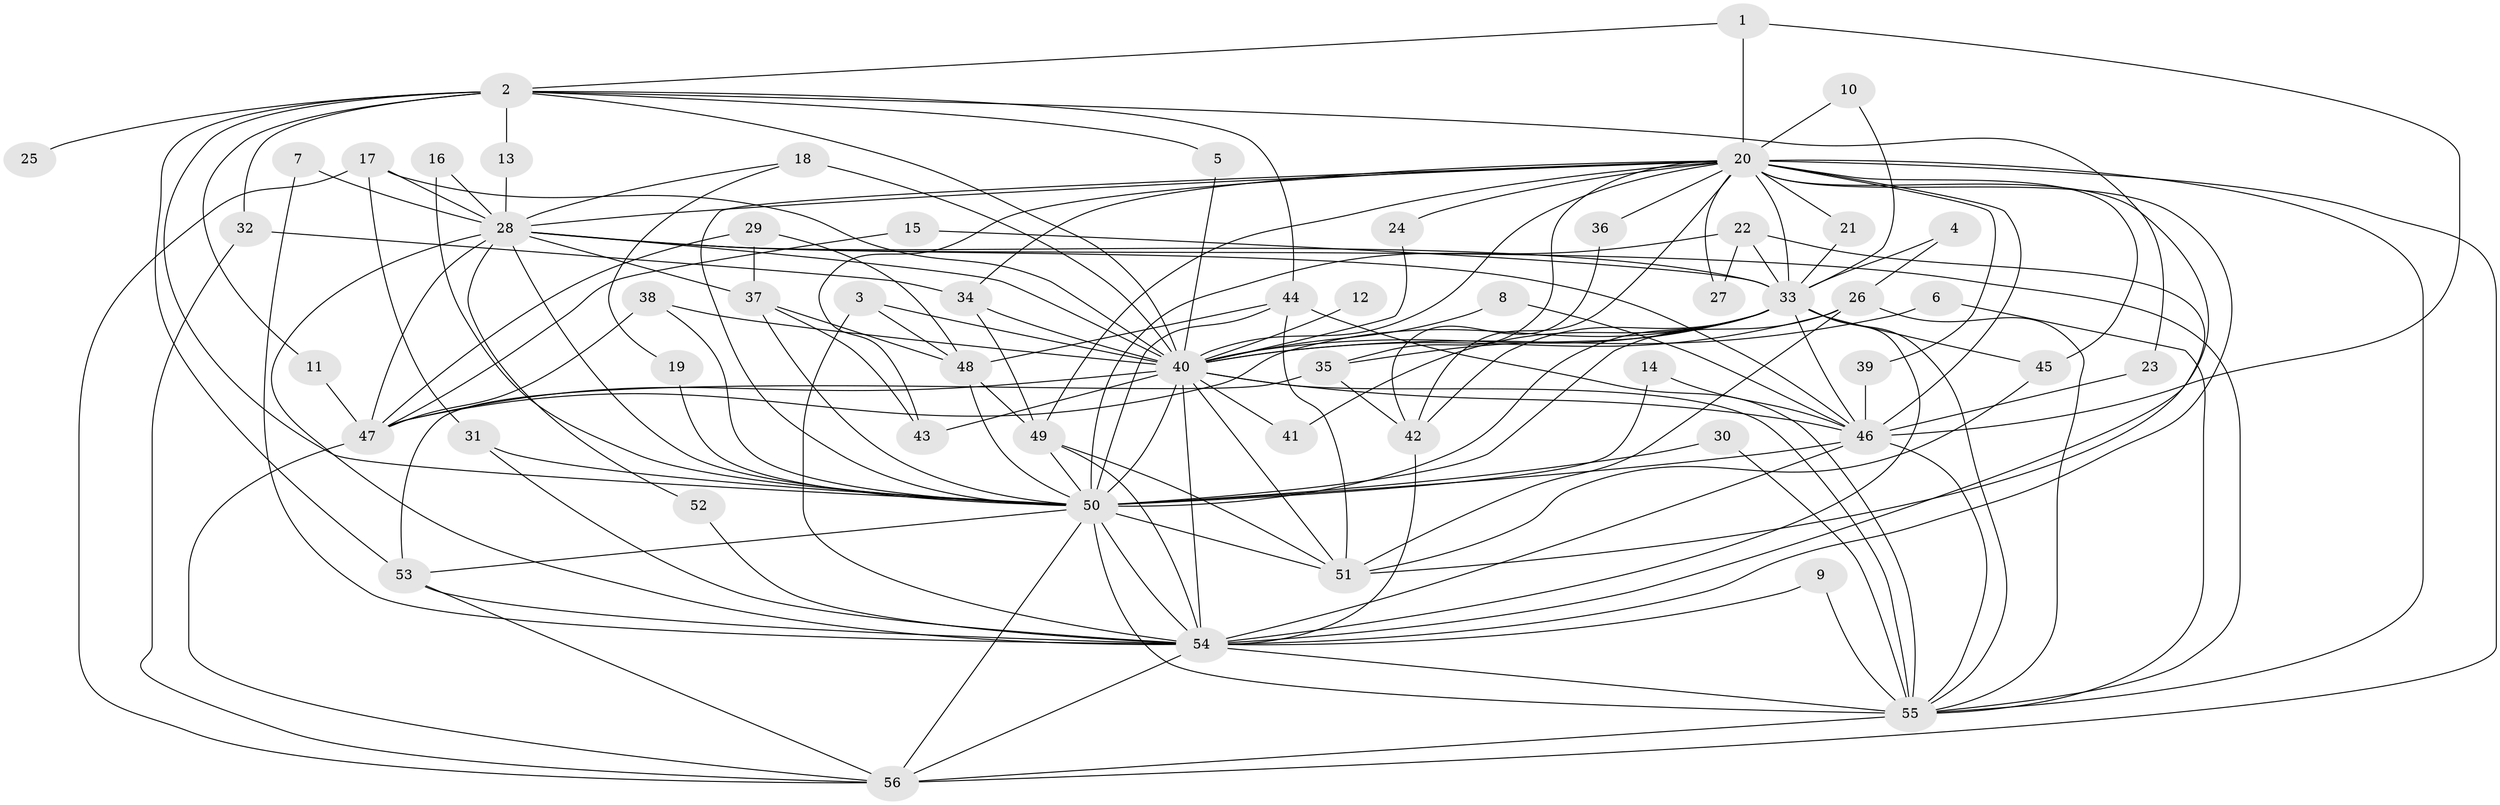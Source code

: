 // original degree distribution, {25: 0.008928571428571428, 24: 0.017857142857142856, 13: 0.008928571428571428, 21: 0.008928571428571428, 18: 0.017857142857142856, 16: 0.017857142857142856, 30: 0.008928571428571428, 6: 0.026785714285714284, 3: 0.14285714285714285, 8: 0.008928571428571428, 4: 0.09821428571428571, 10: 0.008928571428571428, 7: 0.017857142857142856, 2: 0.5625, 5: 0.044642857142857144}
// Generated by graph-tools (version 1.1) at 2025/49/03/09/25 03:49:32]
// undirected, 56 vertices, 151 edges
graph export_dot {
graph [start="1"]
  node [color=gray90,style=filled];
  1;
  2;
  3;
  4;
  5;
  6;
  7;
  8;
  9;
  10;
  11;
  12;
  13;
  14;
  15;
  16;
  17;
  18;
  19;
  20;
  21;
  22;
  23;
  24;
  25;
  26;
  27;
  28;
  29;
  30;
  31;
  32;
  33;
  34;
  35;
  36;
  37;
  38;
  39;
  40;
  41;
  42;
  43;
  44;
  45;
  46;
  47;
  48;
  49;
  50;
  51;
  52;
  53;
  54;
  55;
  56;
  1 -- 2 [weight=1.0];
  1 -- 20 [weight=1.0];
  1 -- 46 [weight=1.0];
  2 -- 5 [weight=1.0];
  2 -- 11 [weight=1.0];
  2 -- 13 [weight=1.0];
  2 -- 23 [weight=1.0];
  2 -- 25 [weight=1.0];
  2 -- 32 [weight=1.0];
  2 -- 40 [weight=2.0];
  2 -- 44 [weight=1.0];
  2 -- 50 [weight=2.0];
  2 -- 53 [weight=1.0];
  3 -- 40 [weight=1.0];
  3 -- 48 [weight=1.0];
  3 -- 54 [weight=1.0];
  4 -- 26 [weight=1.0];
  4 -- 33 [weight=1.0];
  5 -- 40 [weight=1.0];
  6 -- 40 [weight=1.0];
  6 -- 55 [weight=1.0];
  7 -- 28 [weight=1.0];
  7 -- 54 [weight=1.0];
  8 -- 40 [weight=1.0];
  8 -- 46 [weight=1.0];
  9 -- 54 [weight=1.0];
  9 -- 55 [weight=1.0];
  10 -- 20 [weight=1.0];
  10 -- 33 [weight=1.0];
  11 -- 47 [weight=1.0];
  12 -- 40 [weight=2.0];
  13 -- 28 [weight=1.0];
  14 -- 46 [weight=1.0];
  14 -- 50 [weight=1.0];
  15 -- 33 [weight=1.0];
  15 -- 47 [weight=1.0];
  16 -- 28 [weight=1.0];
  16 -- 50 [weight=1.0];
  17 -- 28 [weight=1.0];
  17 -- 31 [weight=1.0];
  17 -- 40 [weight=1.0];
  17 -- 56 [weight=1.0];
  18 -- 19 [weight=1.0];
  18 -- 28 [weight=1.0];
  18 -- 40 [weight=2.0];
  19 -- 50 [weight=1.0];
  20 -- 21 [weight=1.0];
  20 -- 24 [weight=1.0];
  20 -- 27 [weight=1.0];
  20 -- 28 [weight=2.0];
  20 -- 33 [weight=2.0];
  20 -- 34 [weight=1.0];
  20 -- 35 [weight=1.0];
  20 -- 36 [weight=1.0];
  20 -- 39 [weight=1.0];
  20 -- 40 [weight=2.0];
  20 -- 42 [weight=1.0];
  20 -- 43 [weight=1.0];
  20 -- 45 [weight=2.0];
  20 -- 46 [weight=1.0];
  20 -- 49 [weight=2.0];
  20 -- 50 [weight=1.0];
  20 -- 51 [weight=1.0];
  20 -- 54 [weight=3.0];
  20 -- 55 [weight=1.0];
  20 -- 56 [weight=1.0];
  21 -- 33 [weight=1.0];
  22 -- 27 [weight=1.0];
  22 -- 33 [weight=1.0];
  22 -- 50 [weight=1.0];
  22 -- 54 [weight=1.0];
  23 -- 46 [weight=1.0];
  24 -- 40 [weight=1.0];
  26 -- 40 [weight=2.0];
  26 -- 50 [weight=1.0];
  26 -- 51 [weight=1.0];
  26 -- 55 [weight=1.0];
  28 -- 33 [weight=1.0];
  28 -- 37 [weight=1.0];
  28 -- 40 [weight=2.0];
  28 -- 46 [weight=1.0];
  28 -- 47 [weight=2.0];
  28 -- 50 [weight=1.0];
  28 -- 52 [weight=1.0];
  28 -- 54 [weight=2.0];
  28 -- 55 [weight=1.0];
  29 -- 37 [weight=1.0];
  29 -- 47 [weight=1.0];
  29 -- 48 [weight=1.0];
  30 -- 50 [weight=1.0];
  30 -- 55 [weight=1.0];
  31 -- 50 [weight=1.0];
  31 -- 54 [weight=1.0];
  32 -- 34 [weight=1.0];
  32 -- 56 [weight=1.0];
  33 -- 35 [weight=1.0];
  33 -- 40 [weight=2.0];
  33 -- 41 [weight=1.0];
  33 -- 42 [weight=1.0];
  33 -- 45 [weight=1.0];
  33 -- 46 [weight=1.0];
  33 -- 47 [weight=2.0];
  33 -- 50 [weight=1.0];
  33 -- 54 [weight=2.0];
  33 -- 55 [weight=1.0];
  34 -- 40 [weight=1.0];
  34 -- 49 [weight=1.0];
  35 -- 42 [weight=1.0];
  35 -- 53 [weight=1.0];
  36 -- 42 [weight=1.0];
  37 -- 43 [weight=1.0];
  37 -- 48 [weight=1.0];
  37 -- 50 [weight=1.0];
  38 -- 40 [weight=1.0];
  38 -- 47 [weight=1.0];
  38 -- 50 [weight=1.0];
  39 -- 46 [weight=1.0];
  40 -- 41 [weight=1.0];
  40 -- 43 [weight=2.0];
  40 -- 46 [weight=2.0];
  40 -- 47 [weight=1.0];
  40 -- 50 [weight=3.0];
  40 -- 51 [weight=1.0];
  40 -- 54 [weight=5.0];
  40 -- 55 [weight=3.0];
  42 -- 54 [weight=1.0];
  44 -- 48 [weight=1.0];
  44 -- 50 [weight=1.0];
  44 -- 51 [weight=1.0];
  44 -- 55 [weight=1.0];
  45 -- 51 [weight=1.0];
  46 -- 50 [weight=1.0];
  46 -- 54 [weight=2.0];
  46 -- 55 [weight=1.0];
  47 -- 56 [weight=1.0];
  48 -- 49 [weight=1.0];
  48 -- 50 [weight=1.0];
  49 -- 50 [weight=1.0];
  49 -- 51 [weight=1.0];
  49 -- 54 [weight=1.0];
  50 -- 51 [weight=1.0];
  50 -- 53 [weight=1.0];
  50 -- 54 [weight=2.0];
  50 -- 55 [weight=1.0];
  50 -- 56 [weight=1.0];
  52 -- 54 [weight=1.0];
  53 -- 54 [weight=2.0];
  53 -- 56 [weight=1.0];
  54 -- 55 [weight=2.0];
  54 -- 56 [weight=1.0];
  55 -- 56 [weight=1.0];
}
